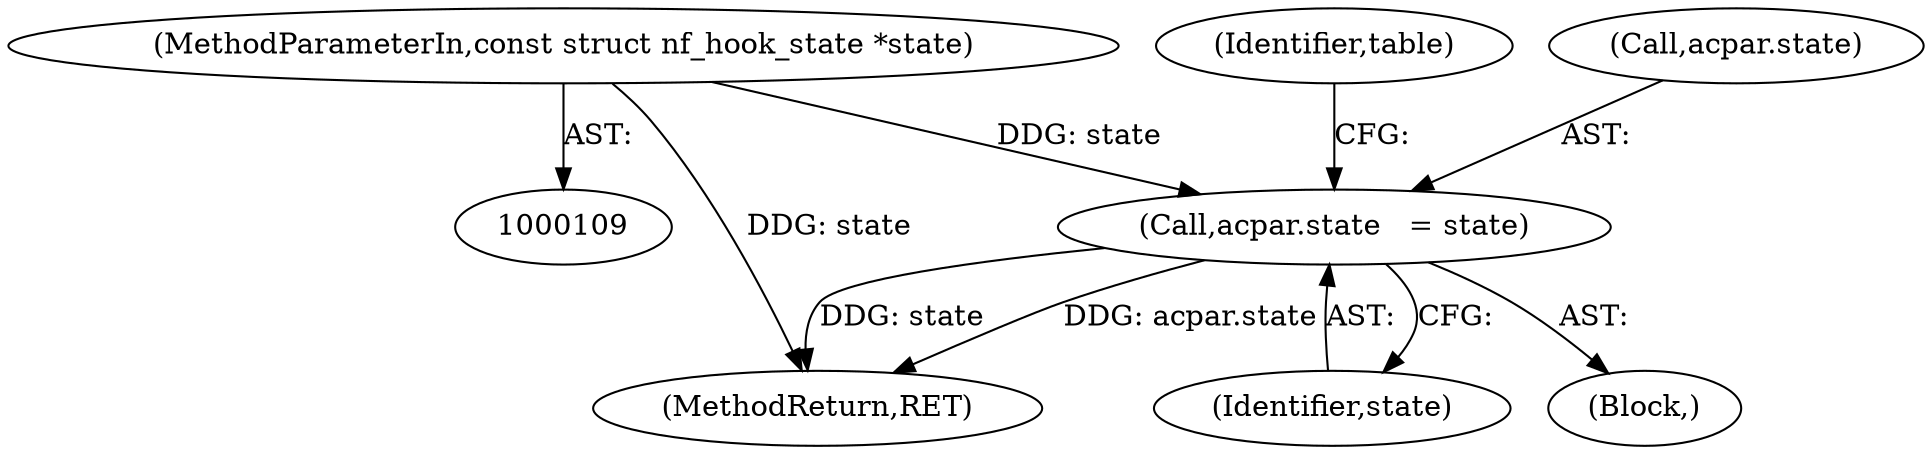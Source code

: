 digraph "0_linux_57ebd808a97d7c5b1e1afb937c2db22beba3c1f8_1@pointer" {
"1000169" [label="(Call,acpar.state   = state)"];
"1000111" [label="(MethodParameterIn,const struct nf_hook_state *state)"];
"1000173" [label="(Identifier,state)"];
"1000178" [label="(Identifier,table)"];
"1000500" [label="(MethodReturn,RET)"];
"1000170" [label="(Call,acpar.state)"];
"1000111" [label="(MethodParameterIn,const struct nf_hook_state *state)"];
"1000113" [label="(Block,)"];
"1000169" [label="(Call,acpar.state   = state)"];
"1000169" -> "1000113"  [label="AST: "];
"1000169" -> "1000173"  [label="CFG: "];
"1000170" -> "1000169"  [label="AST: "];
"1000173" -> "1000169"  [label="AST: "];
"1000178" -> "1000169"  [label="CFG: "];
"1000169" -> "1000500"  [label="DDG: state"];
"1000169" -> "1000500"  [label="DDG: acpar.state"];
"1000111" -> "1000169"  [label="DDG: state"];
"1000111" -> "1000109"  [label="AST: "];
"1000111" -> "1000500"  [label="DDG: state"];
}
